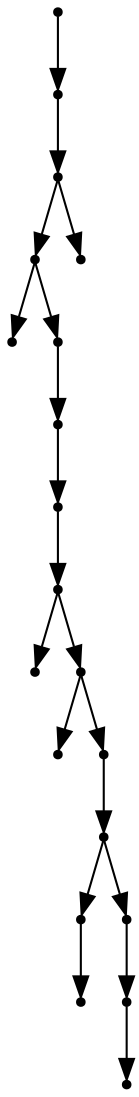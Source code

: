digraph {
  19 [shape=point];
  18 [shape=point];
  17 [shape=point];
  15 [shape=point];
  0 [shape=point];
  14 [shape=point];
  13 [shape=point];
  12 [shape=point];
  11 [shape=point];
  1 [shape=point];
  10 [shape=point];
  2 [shape=point];
  9 [shape=point];
  8 [shape=point];
  4 [shape=point];
  3 [shape=point];
  7 [shape=point];
  6 [shape=point];
  5 [shape=point];
  16 [shape=point];
19 -> 18;
18 -> 17;
17 -> 15;
15 -> 0;
15 -> 14;
14 -> 13;
13 -> 12;
12 -> 11;
11 -> 1;
11 -> 10;
10 -> 2;
10 -> 9;
9 -> 8;
8 -> 4;
4 -> 3;
8 -> 7;
7 -> 6;
6 -> 5;
17 -> 16;
}
